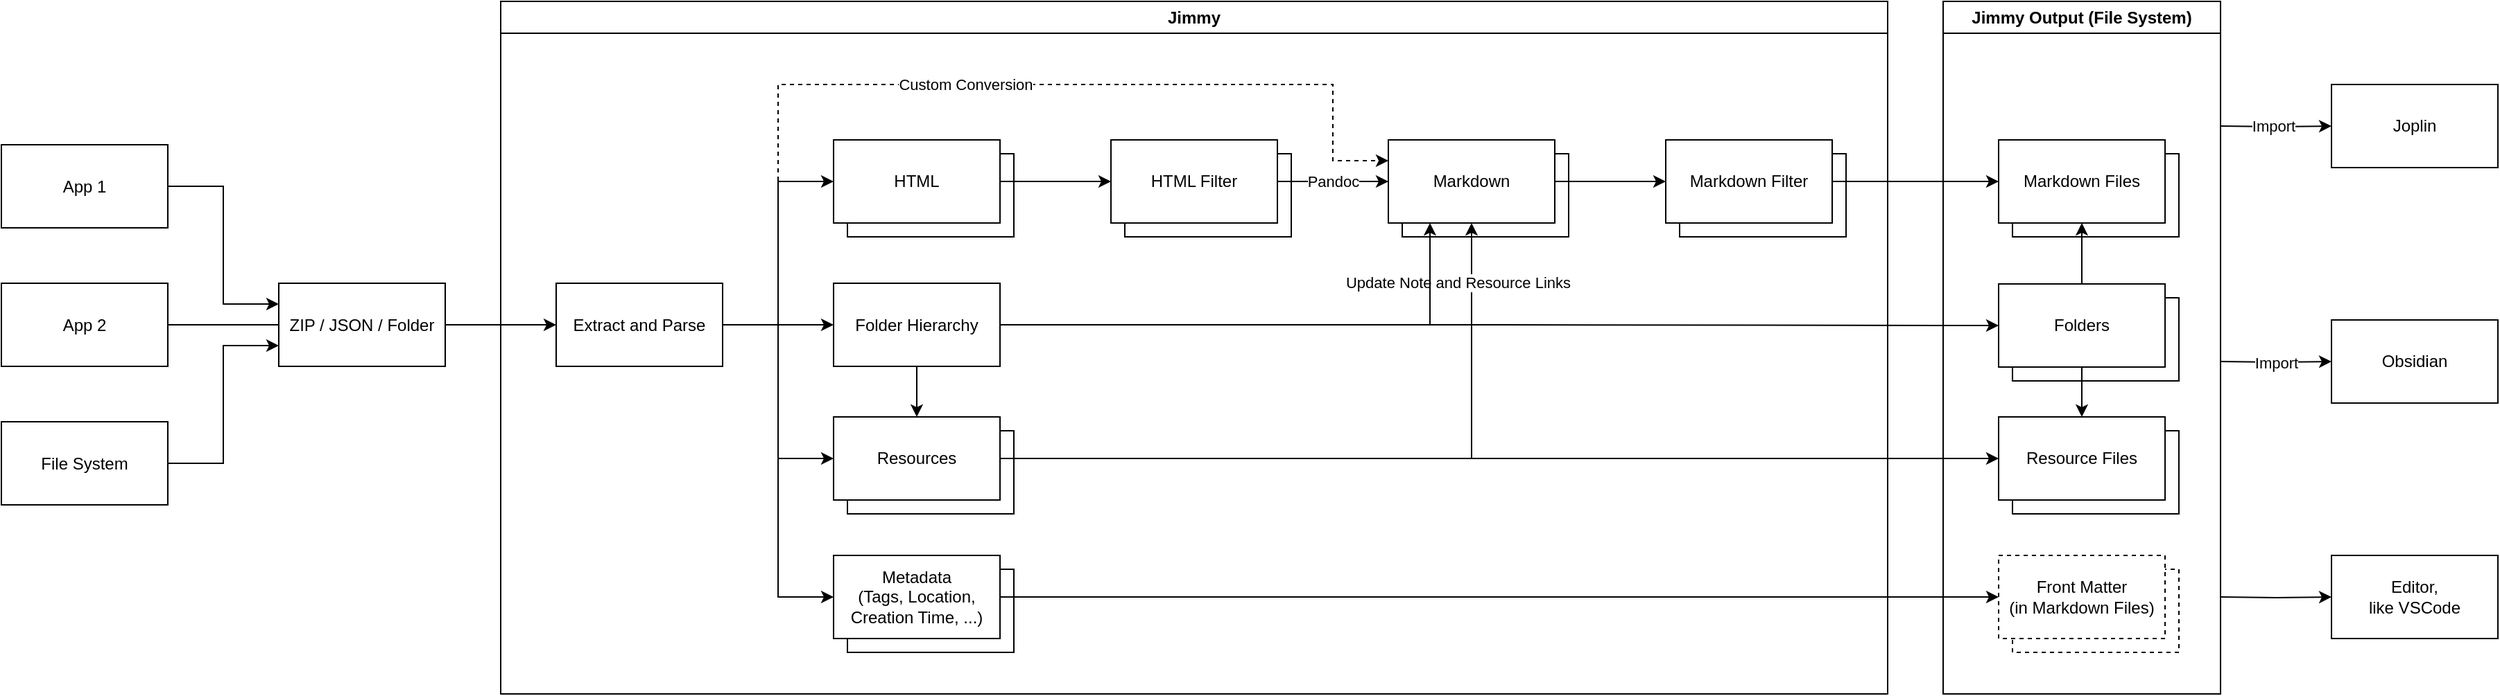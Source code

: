 <mxfile version="21.6.5" type="device">
  <diagram name="Seite-1" id="byzD_GY02coY705MH-il">
    <mxGraphModel dx="2049" dy="1193" grid="1" gridSize="10" guides="1" tooltips="1" connect="1" arrows="1" fold="1" page="1" pageScale="1" pageWidth="1169" pageHeight="827" math="0" shadow="0">
      <root>
        <mxCell id="0" />
        <mxCell id="1" parent="0" />
        <mxCell id="nADUfgoEq0vToPetTdz2-83" value="" style="rounded=0;whiteSpace=wrap;html=1;" vertex="1" parent="1">
          <mxGeometry x="1490" y="254" width="120" height="60" as="geometry" />
        </mxCell>
        <mxCell id="nADUfgoEq0vToPetTdz2-52" value="" style="rounded=0;whiteSpace=wrap;html=1;" vertex="1" parent="1">
          <mxGeometry x="650" y="150" width="120" height="60" as="geometry" />
        </mxCell>
        <mxCell id="nADUfgoEq0vToPetTdz2-6" style="edgeStyle=orthogonalEdgeStyle;rounded=0;orthogonalLoop=1;jettySize=auto;html=1;exitX=1;exitY=0.5;exitDx=0;exitDy=0;entryX=0;entryY=0.25;entryDx=0;entryDy=0;" edge="1" parent="1" source="nADUfgoEq0vToPetTdz2-1" target="nADUfgoEq0vToPetTdz2-5">
          <mxGeometry relative="1" as="geometry" />
        </mxCell>
        <mxCell id="nADUfgoEq0vToPetTdz2-1" value="App 1" style="rounded=0;whiteSpace=wrap;html=1;" vertex="1" parent="1">
          <mxGeometry x="40" y="143.5" width="120" height="60" as="geometry" />
        </mxCell>
        <mxCell id="nADUfgoEq0vToPetTdz2-7" style="edgeStyle=orthogonalEdgeStyle;rounded=0;orthogonalLoop=1;jettySize=auto;html=1;exitX=1;exitY=0.5;exitDx=0;exitDy=0;entryX=0;entryY=0.5;entryDx=0;entryDy=0;" edge="1" parent="1" source="nADUfgoEq0vToPetTdz2-2" target="nADUfgoEq0vToPetTdz2-5">
          <mxGeometry relative="1" as="geometry">
            <Array as="points">
              <mxPoint x="270" y="273.5" />
              <mxPoint x="270" y="273.5" />
            </Array>
          </mxGeometry>
        </mxCell>
        <mxCell id="nADUfgoEq0vToPetTdz2-2" value="App 2" style="rounded=0;whiteSpace=wrap;html=1;" vertex="1" parent="1">
          <mxGeometry x="40" y="243.5" width="120" height="60" as="geometry" />
        </mxCell>
        <mxCell id="nADUfgoEq0vToPetTdz2-8" style="edgeStyle=orthogonalEdgeStyle;rounded=0;orthogonalLoop=1;jettySize=auto;html=1;exitX=1;exitY=0.5;exitDx=0;exitDy=0;entryX=0;entryY=0.75;entryDx=0;entryDy=0;" edge="1" parent="1" source="nADUfgoEq0vToPetTdz2-4" target="nADUfgoEq0vToPetTdz2-5">
          <mxGeometry relative="1" as="geometry" />
        </mxCell>
        <mxCell id="nADUfgoEq0vToPetTdz2-4" value="File System" style="rounded=0;whiteSpace=wrap;html=1;" vertex="1" parent="1">
          <mxGeometry x="40" y="343.5" width="120" height="60" as="geometry" />
        </mxCell>
        <mxCell id="nADUfgoEq0vToPetTdz2-33" style="edgeStyle=orthogonalEdgeStyle;rounded=0;orthogonalLoop=1;jettySize=auto;html=1;exitX=1;exitY=0.5;exitDx=0;exitDy=0;entryX=0;entryY=0.5;entryDx=0;entryDy=0;" edge="1" parent="1" source="nADUfgoEq0vToPetTdz2-5" target="nADUfgoEq0vToPetTdz2-19">
          <mxGeometry relative="1" as="geometry">
            <mxPoint x="360" y="170" as="sourcePoint" />
          </mxGeometry>
        </mxCell>
        <mxCell id="nADUfgoEq0vToPetTdz2-5" value="ZIP / JSON / Folder" style="rounded=0;whiteSpace=wrap;html=1;" vertex="1" parent="1">
          <mxGeometry x="240" y="243.5" width="120" height="60" as="geometry" />
        </mxCell>
        <mxCell id="nADUfgoEq0vToPetTdz2-9" value="Jimmy" style="swimlane;whiteSpace=wrap;html=1;" vertex="1" parent="1">
          <mxGeometry x="400" y="40" width="1000" height="500" as="geometry" />
        </mxCell>
        <mxCell id="nADUfgoEq0vToPetTdz2-64" value="" style="rounded=0;whiteSpace=wrap;html=1;" vertex="1" parent="nADUfgoEq0vToPetTdz2-9">
          <mxGeometry x="850" y="110" width="120" height="60" as="geometry" />
        </mxCell>
        <mxCell id="nADUfgoEq0vToPetTdz2-63" value="" style="rounded=0;whiteSpace=wrap;html=1;" vertex="1" parent="nADUfgoEq0vToPetTdz2-9">
          <mxGeometry x="650" y="110" width="120" height="60" as="geometry" />
        </mxCell>
        <mxCell id="nADUfgoEq0vToPetTdz2-61" value="" style="rounded=0;whiteSpace=wrap;html=1;" vertex="1" parent="nADUfgoEq0vToPetTdz2-9">
          <mxGeometry x="450" y="110" width="120" height="60" as="geometry" />
        </mxCell>
        <mxCell id="nADUfgoEq0vToPetTdz2-58" value="" style="rounded=0;whiteSpace=wrap;html=1;" vertex="1" parent="nADUfgoEq0vToPetTdz2-9">
          <mxGeometry x="250" y="310" width="120" height="60" as="geometry" />
        </mxCell>
        <mxCell id="nADUfgoEq0vToPetTdz2-55" value="" style="rounded=0;whiteSpace=wrap;html=1;" vertex="1" parent="nADUfgoEq0vToPetTdz2-9">
          <mxGeometry x="250" y="410" width="120" height="60" as="geometry" />
        </mxCell>
        <mxCell id="nADUfgoEq0vToPetTdz2-51" style="edgeStyle=orthogonalEdgeStyle;rounded=0;orthogonalLoop=1;jettySize=auto;html=1;exitX=1;exitY=0.5;exitDx=0;exitDy=0;entryX=0.5;entryY=1;entryDx=0;entryDy=0;" edge="1" parent="nADUfgoEq0vToPetTdz2-9" source="nADUfgoEq0vToPetTdz2-45" target="nADUfgoEq0vToPetTdz2-22">
          <mxGeometry relative="1" as="geometry" />
        </mxCell>
        <mxCell id="nADUfgoEq0vToPetTdz2-71" value="Update Note and Resource Links" style="edgeLabel;html=1;align=center;verticalAlign=middle;resizable=0;points=[];" vertex="1" connectable="0" parent="nADUfgoEq0vToPetTdz2-51">
          <mxGeometry x="0.709" y="-1" relative="1" as="geometry">
            <mxPoint x="-11" y="-31" as="offset" />
          </mxGeometry>
        </mxCell>
        <mxCell id="nADUfgoEq0vToPetTdz2-23" style="edgeStyle=orthogonalEdgeStyle;rounded=0;orthogonalLoop=1;jettySize=auto;html=1;exitX=1;exitY=0.5;exitDx=0;exitDy=0;entryX=0;entryY=0.25;entryDx=0;entryDy=0;dashed=1;" edge="1" parent="nADUfgoEq0vToPetTdz2-9" source="nADUfgoEq0vToPetTdz2-19" target="nADUfgoEq0vToPetTdz2-22">
          <mxGeometry relative="1" as="geometry">
            <Array as="points">
              <mxPoint x="200" y="234" />
              <mxPoint x="200" y="60" />
              <mxPoint x="600" y="60" />
              <mxPoint x="600" y="115" />
            </Array>
          </mxGeometry>
        </mxCell>
        <mxCell id="nADUfgoEq0vToPetTdz2-28" value="Custom Conversion" style="edgeLabel;html=1;align=center;verticalAlign=middle;resizable=0;points=[];" vertex="1" connectable="0" parent="nADUfgoEq0vToPetTdz2-23">
          <mxGeometry x="-0.018" relative="1" as="geometry">
            <mxPoint as="offset" />
          </mxGeometry>
        </mxCell>
        <mxCell id="nADUfgoEq0vToPetTdz2-38" style="edgeStyle=orthogonalEdgeStyle;rounded=0;orthogonalLoop=1;jettySize=auto;html=1;exitX=1;exitY=0.5;exitDx=0;exitDy=0;entryX=0;entryY=0.5;entryDx=0;entryDy=0;" edge="1" parent="nADUfgoEq0vToPetTdz2-9" source="nADUfgoEq0vToPetTdz2-19" target="nADUfgoEq0vToPetTdz2-37">
          <mxGeometry relative="1" as="geometry">
            <Array as="points">
              <mxPoint x="200" y="234" />
              <mxPoint x="200" y="430" />
            </Array>
          </mxGeometry>
        </mxCell>
        <mxCell id="nADUfgoEq0vToPetTdz2-46" style="edgeStyle=orthogonalEdgeStyle;rounded=0;orthogonalLoop=1;jettySize=auto;html=1;exitX=1;exitY=0.5;exitDx=0;exitDy=0;entryX=0;entryY=0.5;entryDx=0;entryDy=0;" edge="1" parent="nADUfgoEq0vToPetTdz2-9" source="nADUfgoEq0vToPetTdz2-19" target="nADUfgoEq0vToPetTdz2-45">
          <mxGeometry relative="1" as="geometry">
            <Array as="points">
              <mxPoint x="200" y="234" />
              <mxPoint x="200" y="330" />
            </Array>
          </mxGeometry>
        </mxCell>
        <mxCell id="nADUfgoEq0vToPetTdz2-69" style="edgeStyle=orthogonalEdgeStyle;rounded=0;orthogonalLoop=1;jettySize=auto;html=1;exitX=1;exitY=0.5;exitDx=0;exitDy=0;entryX=0;entryY=0.5;entryDx=0;entryDy=0;" edge="1" parent="nADUfgoEq0vToPetTdz2-9" source="nADUfgoEq0vToPetTdz2-19" target="nADUfgoEq0vToPetTdz2-20">
          <mxGeometry relative="1" as="geometry" />
        </mxCell>
        <mxCell id="nADUfgoEq0vToPetTdz2-70" style="edgeStyle=orthogonalEdgeStyle;rounded=0;orthogonalLoop=1;jettySize=auto;html=1;exitX=1;exitY=0.5;exitDx=0;exitDy=0;entryX=0;entryY=0.5;entryDx=0;entryDy=0;" edge="1" parent="nADUfgoEq0vToPetTdz2-9" source="nADUfgoEq0vToPetTdz2-19" target="nADUfgoEq0vToPetTdz2-66">
          <mxGeometry relative="1" as="geometry" />
        </mxCell>
        <mxCell id="nADUfgoEq0vToPetTdz2-19" value="Extract and Parse" style="rounded=0;whiteSpace=wrap;html=1;" vertex="1" parent="nADUfgoEq0vToPetTdz2-9">
          <mxGeometry x="40" y="203.5" width="120" height="60" as="geometry" />
        </mxCell>
        <mxCell id="nADUfgoEq0vToPetTdz2-25" style="edgeStyle=orthogonalEdgeStyle;rounded=0;orthogonalLoop=1;jettySize=auto;html=1;exitX=1;exitY=0.5;exitDx=0;exitDy=0;entryX=0;entryY=0.5;entryDx=0;entryDy=0;" edge="1" parent="nADUfgoEq0vToPetTdz2-9" source="nADUfgoEq0vToPetTdz2-20" target="nADUfgoEq0vToPetTdz2-21">
          <mxGeometry relative="1" as="geometry" />
        </mxCell>
        <mxCell id="nADUfgoEq0vToPetTdz2-20" value="HTML" style="rounded=0;whiteSpace=wrap;html=1;" vertex="1" parent="nADUfgoEq0vToPetTdz2-9">
          <mxGeometry x="240" y="100" width="120" height="60" as="geometry" />
        </mxCell>
        <mxCell id="nADUfgoEq0vToPetTdz2-26" style="edgeStyle=orthogonalEdgeStyle;rounded=0;orthogonalLoop=1;jettySize=auto;html=1;exitX=1;exitY=0.5;exitDx=0;exitDy=0;entryX=0;entryY=0.5;entryDx=0;entryDy=0;" edge="1" parent="nADUfgoEq0vToPetTdz2-9" source="nADUfgoEq0vToPetTdz2-21" target="nADUfgoEq0vToPetTdz2-22">
          <mxGeometry relative="1" as="geometry" />
        </mxCell>
        <mxCell id="nADUfgoEq0vToPetTdz2-27" value="Pandoc" style="edgeLabel;html=1;align=center;verticalAlign=middle;resizable=0;points=[];" vertex="1" connectable="0" parent="nADUfgoEq0vToPetTdz2-26">
          <mxGeometry x="-0.1" y="2" relative="1" as="geometry">
            <mxPoint x="4" y="2" as="offset" />
          </mxGeometry>
        </mxCell>
        <mxCell id="nADUfgoEq0vToPetTdz2-21" value="HTML Filter" style="rounded=0;whiteSpace=wrap;html=1;" vertex="1" parent="nADUfgoEq0vToPetTdz2-9">
          <mxGeometry x="440" y="100" width="120" height="60" as="geometry" />
        </mxCell>
        <mxCell id="nADUfgoEq0vToPetTdz2-30" style="edgeStyle=orthogonalEdgeStyle;rounded=0;orthogonalLoop=1;jettySize=auto;html=1;exitX=1;exitY=0.5;exitDx=0;exitDy=0;entryX=0;entryY=0.5;entryDx=0;entryDy=0;" edge="1" parent="nADUfgoEq0vToPetTdz2-9" source="nADUfgoEq0vToPetTdz2-22" target="nADUfgoEq0vToPetTdz2-29">
          <mxGeometry relative="1" as="geometry" />
        </mxCell>
        <mxCell id="nADUfgoEq0vToPetTdz2-22" value="Markdown" style="rounded=0;whiteSpace=wrap;html=1;" vertex="1" parent="nADUfgoEq0vToPetTdz2-9">
          <mxGeometry x="640" y="100" width="120" height="60" as="geometry" />
        </mxCell>
        <mxCell id="nADUfgoEq0vToPetTdz2-29" value="Markdown Filter" style="rounded=0;whiteSpace=wrap;html=1;" vertex="1" parent="nADUfgoEq0vToPetTdz2-9">
          <mxGeometry x="840" y="100" width="120" height="60" as="geometry" />
        </mxCell>
        <mxCell id="nADUfgoEq0vToPetTdz2-37" value="Metadata&lt;br&gt;(Tags, Location, Creation Time, ...)" style="rounded=0;whiteSpace=wrap;html=1;" vertex="1" parent="nADUfgoEq0vToPetTdz2-9">
          <mxGeometry x="240" y="400" width="120" height="60" as="geometry" />
        </mxCell>
        <mxCell id="nADUfgoEq0vToPetTdz2-45" value="Resources" style="rounded=0;whiteSpace=wrap;html=1;" vertex="1" parent="nADUfgoEq0vToPetTdz2-9">
          <mxGeometry x="240" y="300" width="120" height="60" as="geometry" />
        </mxCell>
        <mxCell id="nADUfgoEq0vToPetTdz2-72" style="edgeStyle=orthogonalEdgeStyle;rounded=0;orthogonalLoop=1;jettySize=auto;html=1;exitX=0.5;exitY=1;exitDx=0;exitDy=0;entryX=0.5;entryY=0;entryDx=0;entryDy=0;" edge="1" parent="nADUfgoEq0vToPetTdz2-9" source="nADUfgoEq0vToPetTdz2-66" target="nADUfgoEq0vToPetTdz2-45">
          <mxGeometry relative="1" as="geometry" />
        </mxCell>
        <mxCell id="nADUfgoEq0vToPetTdz2-73" style="edgeStyle=orthogonalEdgeStyle;rounded=0;orthogonalLoop=1;jettySize=auto;html=1;exitX=1;exitY=0.5;exitDx=0;exitDy=0;entryX=0.25;entryY=1;entryDx=0;entryDy=0;" edge="1" parent="nADUfgoEq0vToPetTdz2-9" source="nADUfgoEq0vToPetTdz2-66" target="nADUfgoEq0vToPetTdz2-22">
          <mxGeometry relative="1" as="geometry" />
        </mxCell>
        <mxCell id="nADUfgoEq0vToPetTdz2-66" value="Folder Hierarchy" style="rounded=0;whiteSpace=wrap;html=1;" vertex="1" parent="nADUfgoEq0vToPetTdz2-9">
          <mxGeometry x="240" y="203.5" width="120" height="60" as="geometry" />
        </mxCell>
        <mxCell id="nADUfgoEq0vToPetTdz2-14" style="edgeStyle=orthogonalEdgeStyle;rounded=0;orthogonalLoop=1;jettySize=auto;html=1;exitX=1;exitY=0.25;exitDx=0;exitDy=0;entryX=0;entryY=0.5;entryDx=0;entryDy=0;" edge="1" parent="1" target="nADUfgoEq0vToPetTdz2-11">
          <mxGeometry relative="1" as="geometry">
            <mxPoint x="1640" y="130" as="sourcePoint" />
          </mxGeometry>
        </mxCell>
        <mxCell id="nADUfgoEq0vToPetTdz2-17" value="Import" style="edgeLabel;html=1;align=center;verticalAlign=middle;resizable=0;points=[];" vertex="1" connectable="0" parent="nADUfgoEq0vToPetTdz2-14">
          <mxGeometry x="0.122" y="1" relative="1" as="geometry">
            <mxPoint x="-7" y="1" as="offset" />
          </mxGeometry>
        </mxCell>
        <mxCell id="nADUfgoEq0vToPetTdz2-15" style="edgeStyle=orthogonalEdgeStyle;rounded=0;orthogonalLoop=1;jettySize=auto;html=1;entryX=0;entryY=0.5;entryDx=0;entryDy=0;exitX=1;exitY=0.5;exitDx=0;exitDy=0;" edge="1" parent="1" target="nADUfgoEq0vToPetTdz2-12">
          <mxGeometry relative="1" as="geometry">
            <mxPoint x="1640" y="300" as="sourcePoint" />
          </mxGeometry>
        </mxCell>
        <mxCell id="nADUfgoEq0vToPetTdz2-18" value="Import" style="edgeLabel;html=1;align=center;verticalAlign=middle;resizable=0;points=[];" vertex="1" connectable="0" parent="nADUfgoEq0vToPetTdz2-15">
          <mxGeometry y="1" relative="1" as="geometry">
            <mxPoint as="offset" />
          </mxGeometry>
        </mxCell>
        <mxCell id="nADUfgoEq0vToPetTdz2-16" style="edgeStyle=orthogonalEdgeStyle;rounded=0;orthogonalLoop=1;jettySize=auto;html=1;exitX=1;exitY=0.75;exitDx=0;exitDy=0;entryX=0;entryY=0.5;entryDx=0;entryDy=0;" edge="1" parent="1" target="nADUfgoEq0vToPetTdz2-13">
          <mxGeometry relative="1" as="geometry">
            <mxPoint x="1640" y="470" as="sourcePoint" />
          </mxGeometry>
        </mxCell>
        <mxCell id="nADUfgoEq0vToPetTdz2-11" value="Joplin" style="rounded=0;whiteSpace=wrap;html=1;" vertex="1" parent="1">
          <mxGeometry x="1720" y="100" width="120" height="60" as="geometry" />
        </mxCell>
        <mxCell id="nADUfgoEq0vToPetTdz2-12" value="Obsidian" style="rounded=0;whiteSpace=wrap;html=1;" vertex="1" parent="1">
          <mxGeometry x="1720" y="270" width="120" height="60" as="geometry" />
        </mxCell>
        <mxCell id="nADUfgoEq0vToPetTdz2-13" value="Editor,&lt;br&gt;like VSCode" style="rounded=0;whiteSpace=wrap;html=1;" vertex="1" parent="1">
          <mxGeometry x="1720" y="440" width="120" height="60" as="geometry" />
        </mxCell>
        <mxCell id="nADUfgoEq0vToPetTdz2-39" value="Jimmy Output (File System)" style="swimlane;whiteSpace=wrap;html=1;" vertex="1" parent="1">
          <mxGeometry x="1440" y="40" width="200" height="500" as="geometry" />
        </mxCell>
        <mxCell id="nADUfgoEq0vToPetTdz2-78" value="" style="rounded=0;whiteSpace=wrap;html=1;" vertex="1" parent="nADUfgoEq0vToPetTdz2-39">
          <mxGeometry x="50" y="110" width="120" height="60" as="geometry" />
        </mxCell>
        <mxCell id="nADUfgoEq0vToPetTdz2-77" value="" style="rounded=0;whiteSpace=wrap;html=1;dashed=1;" vertex="1" parent="nADUfgoEq0vToPetTdz2-39">
          <mxGeometry x="50" y="410" width="120" height="60" as="geometry" />
        </mxCell>
        <mxCell id="nADUfgoEq0vToPetTdz2-75" value="" style="rounded=0;whiteSpace=wrap;html=1;" vertex="1" parent="nADUfgoEq0vToPetTdz2-39">
          <mxGeometry x="50" y="310" width="120" height="60" as="geometry" />
        </mxCell>
        <mxCell id="nADUfgoEq0vToPetTdz2-40" value="Markdown Files" style="rounded=0;whiteSpace=wrap;html=1;" vertex="1" parent="nADUfgoEq0vToPetTdz2-39">
          <mxGeometry x="40" y="100" width="120" height="60" as="geometry" />
        </mxCell>
        <mxCell id="nADUfgoEq0vToPetTdz2-41" value="Front Matter&lt;br&gt;(in Markdown Files)" style="rounded=0;whiteSpace=wrap;html=1;dashed=1;" vertex="1" parent="nADUfgoEq0vToPetTdz2-39">
          <mxGeometry x="40" y="400" width="120" height="60" as="geometry" />
        </mxCell>
        <mxCell id="nADUfgoEq0vToPetTdz2-42" value="Resource Files" style="rounded=0;whiteSpace=wrap;html=1;" vertex="1" parent="nADUfgoEq0vToPetTdz2-39">
          <mxGeometry x="40" y="300" width="120" height="60" as="geometry" />
        </mxCell>
        <mxCell id="nADUfgoEq0vToPetTdz2-85" style="edgeStyle=orthogonalEdgeStyle;rounded=0;orthogonalLoop=1;jettySize=auto;html=1;exitX=0.5;exitY=1;exitDx=0;exitDy=0;entryX=0.5;entryY=0;entryDx=0;entryDy=0;" edge="1" parent="nADUfgoEq0vToPetTdz2-39" source="nADUfgoEq0vToPetTdz2-82" target="nADUfgoEq0vToPetTdz2-42">
          <mxGeometry relative="1" as="geometry" />
        </mxCell>
        <mxCell id="nADUfgoEq0vToPetTdz2-86" style="edgeStyle=orthogonalEdgeStyle;rounded=0;orthogonalLoop=1;jettySize=auto;html=1;exitX=0.5;exitY=0;exitDx=0;exitDy=0;entryX=0.5;entryY=1;entryDx=0;entryDy=0;" edge="1" parent="nADUfgoEq0vToPetTdz2-39" source="nADUfgoEq0vToPetTdz2-82" target="nADUfgoEq0vToPetTdz2-40">
          <mxGeometry relative="1" as="geometry" />
        </mxCell>
        <mxCell id="nADUfgoEq0vToPetTdz2-82" value="Folders" style="rounded=0;whiteSpace=wrap;html=1;" vertex="1" parent="nADUfgoEq0vToPetTdz2-39">
          <mxGeometry x="40" y="204" width="120" height="60" as="geometry" />
        </mxCell>
        <mxCell id="nADUfgoEq0vToPetTdz2-43" style="edgeStyle=orthogonalEdgeStyle;rounded=0;orthogonalLoop=1;jettySize=auto;html=1;exitX=1;exitY=0.5;exitDx=0;exitDy=0;entryX=0;entryY=0.5;entryDx=0;entryDy=0;" edge="1" parent="1" source="nADUfgoEq0vToPetTdz2-29" target="nADUfgoEq0vToPetTdz2-40">
          <mxGeometry relative="1" as="geometry" />
        </mxCell>
        <mxCell id="nADUfgoEq0vToPetTdz2-47" style="edgeStyle=orthogonalEdgeStyle;rounded=0;orthogonalLoop=1;jettySize=auto;html=1;exitX=1;exitY=0.5;exitDx=0;exitDy=0;entryX=0;entryY=0.5;entryDx=0;entryDy=0;" edge="1" parent="1" source="nADUfgoEq0vToPetTdz2-45" target="nADUfgoEq0vToPetTdz2-42">
          <mxGeometry relative="1" as="geometry" />
        </mxCell>
        <mxCell id="nADUfgoEq0vToPetTdz2-48" style="edgeStyle=orthogonalEdgeStyle;rounded=0;orthogonalLoop=1;jettySize=auto;html=1;exitX=1;exitY=0.5;exitDx=0;exitDy=0;entryX=0;entryY=0.5;entryDx=0;entryDy=0;" edge="1" parent="1" source="nADUfgoEq0vToPetTdz2-37" target="nADUfgoEq0vToPetTdz2-41">
          <mxGeometry relative="1" as="geometry" />
        </mxCell>
        <mxCell id="nADUfgoEq0vToPetTdz2-84" style="edgeStyle=orthogonalEdgeStyle;rounded=0;orthogonalLoop=1;jettySize=auto;html=1;exitX=1;exitY=0.5;exitDx=0;exitDy=0;entryX=0;entryY=0.5;entryDx=0;entryDy=0;" edge="1" parent="1" source="nADUfgoEq0vToPetTdz2-66" target="nADUfgoEq0vToPetTdz2-82">
          <mxGeometry relative="1" as="geometry" />
        </mxCell>
      </root>
    </mxGraphModel>
  </diagram>
</mxfile>
